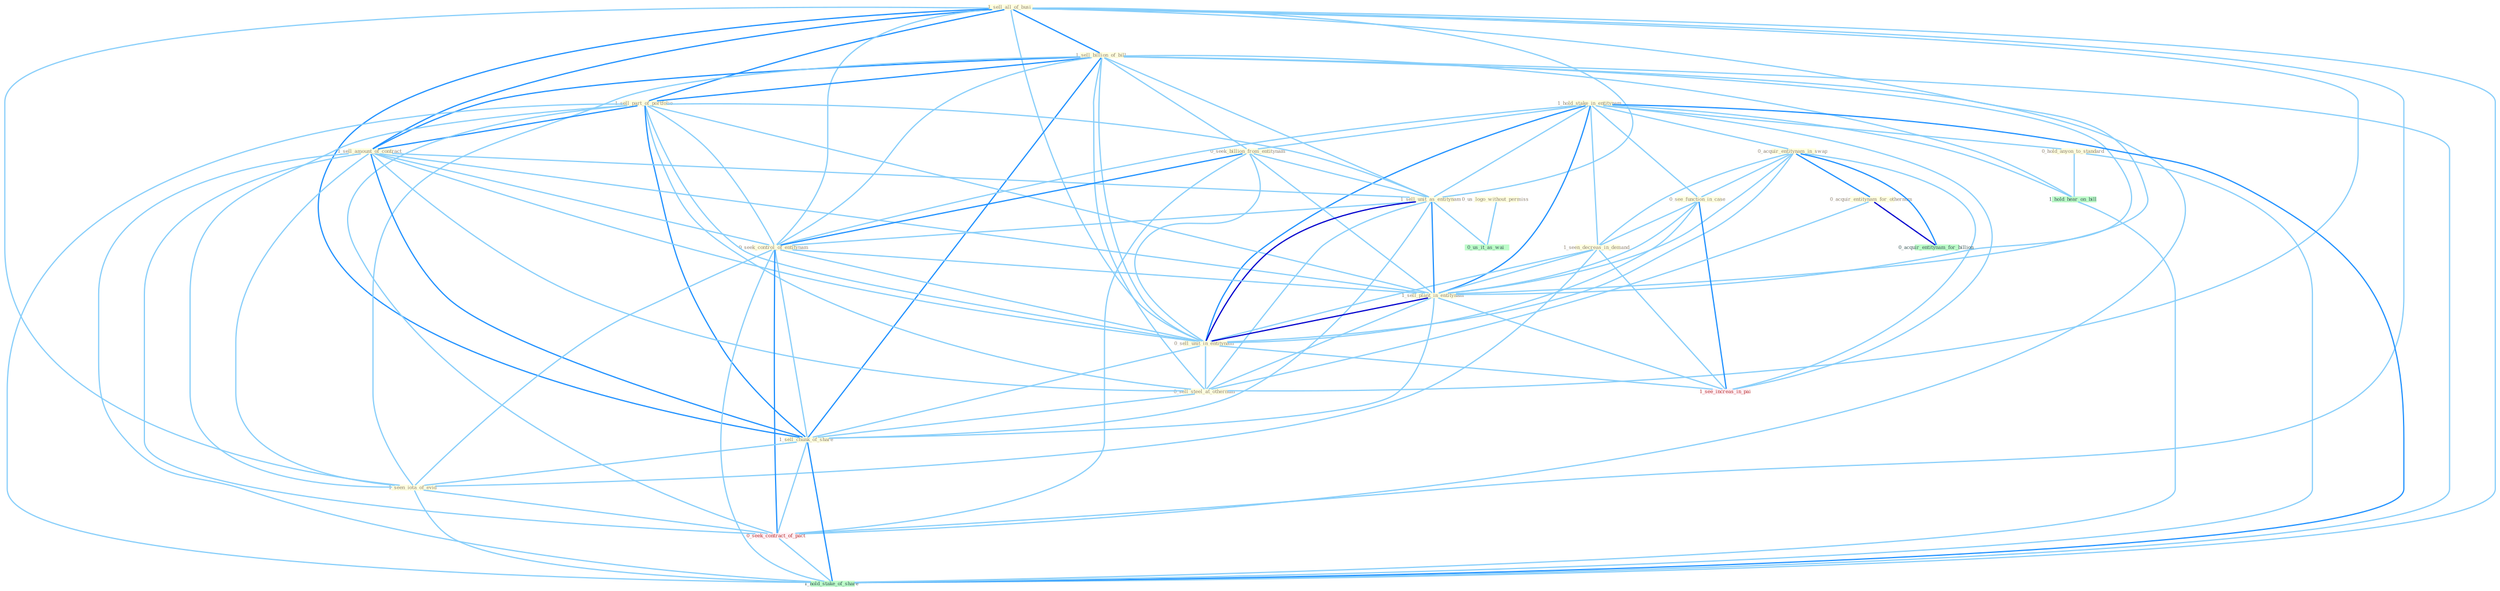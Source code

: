 Graph G{ 
    node
    [shape=polygon,style=filled,width=.5,height=.06,color="#BDFCC9",fixedsize=true,fontsize=4,
    fontcolor="#2f4f4f"];
    {node
    [color="#ffffe0", fontcolor="#8b7d6b"] "1_sell_all_of_busi " "1_sell_billion_of_bill " "1_hold_stake_in_entitynam " "1_sell_part_of_portfolio " "1_sell_amount_of_contract " "0_acquir_entitynam_in_swap " "0_see_function_in_case " "0_seek_billion_from_entitynam " "1_seen_decreas_in_demand " "1_sell_unit_as_entitynam " "0_acquir_entitynam_for_othernum " "0_seek_control_of_entitynam " "1_sell_plant_in_entitynam " "0_us_logo_without_permiss " "0_sell_unit_in_entitynam " "0_sell_steel_at_othernum " "0_hold_anyon_to_standard " "1_sell_chunk_of_share " "1_seen_iota_of_evid "}
{node [color="#fff0f5", fontcolor="#b22222"] "0_seek_contract_of_pact " "1_see_increas_in_pai "}
edge [color="#B0E2FF"];

	"1_sell_all_of_busi " -- "1_sell_billion_of_bill " [w="2", color="#1e90ff" , len=0.8];
	"1_sell_all_of_busi " -- "1_sell_part_of_portfolio " [w="2", color="#1e90ff" , len=0.8];
	"1_sell_all_of_busi " -- "1_sell_amount_of_contract " [w="2", color="#1e90ff" , len=0.8];
	"1_sell_all_of_busi " -- "1_sell_unit_as_entitynam " [w="1", color="#87cefa" ];
	"1_sell_all_of_busi " -- "0_seek_control_of_entitynam " [w="1", color="#87cefa" ];
	"1_sell_all_of_busi " -- "1_sell_plant_in_entitynam " [w="1", color="#87cefa" ];
	"1_sell_all_of_busi " -- "0_sell_unit_in_entitynam " [w="1", color="#87cefa" ];
	"1_sell_all_of_busi " -- "0_sell_steel_at_othernum " [w="1", color="#87cefa" ];
	"1_sell_all_of_busi " -- "1_sell_chunk_of_share " [w="2", color="#1e90ff" , len=0.8];
	"1_sell_all_of_busi " -- "1_seen_iota_of_evid " [w="1", color="#87cefa" ];
	"1_sell_all_of_busi " -- "0_seek_contract_of_pact " [w="1", color="#87cefa" ];
	"1_sell_all_of_busi " -- "1_hold_stake_of_share " [w="1", color="#87cefa" ];
	"1_sell_billion_of_bill " -- "1_sell_part_of_portfolio " [w="2", color="#1e90ff" , len=0.8];
	"1_sell_billion_of_bill " -- "1_sell_amount_of_contract " [w="2", color="#1e90ff" , len=0.8];
	"1_sell_billion_of_bill " -- "0_seek_billion_from_entitynam " [w="1", color="#87cefa" ];
	"1_sell_billion_of_bill " -- "1_sell_unit_as_entitynam " [w="1", color="#87cefa" ];
	"1_sell_billion_of_bill " -- "0_seek_control_of_entitynam " [w="1", color="#87cefa" ];
	"1_sell_billion_of_bill " -- "1_sell_plant_in_entitynam " [w="1", color="#87cefa" ];
	"1_sell_billion_of_bill " -- "0_sell_unit_in_entitynam " [w="1", color="#87cefa" ];
	"1_sell_billion_of_bill " -- "0_sell_steel_at_othernum " [w="1", color="#87cefa" ];
	"1_sell_billion_of_bill " -- "1_sell_chunk_of_share " [w="2", color="#1e90ff" , len=0.8];
	"1_sell_billion_of_bill " -- "1_seen_iota_of_evid " [w="1", color="#87cefa" ];
	"1_sell_billion_of_bill " -- "0_seek_contract_of_pact " [w="1", color="#87cefa" ];
	"1_sell_billion_of_bill " -- "1_hold_hear_on_bill " [w="1", color="#87cefa" ];
	"1_sell_billion_of_bill " -- "1_hold_stake_of_share " [w="1", color="#87cefa" ];
	"1_hold_stake_in_entitynam " -- "0_acquir_entitynam_in_swap " [w="1", color="#87cefa" ];
	"1_hold_stake_in_entitynam " -- "0_see_function_in_case " [w="1", color="#87cefa" ];
	"1_hold_stake_in_entitynam " -- "0_seek_billion_from_entitynam " [w="1", color="#87cefa" ];
	"1_hold_stake_in_entitynam " -- "1_seen_decreas_in_demand " [w="1", color="#87cefa" ];
	"1_hold_stake_in_entitynam " -- "1_sell_unit_as_entitynam " [w="1", color="#87cefa" ];
	"1_hold_stake_in_entitynam " -- "0_seek_control_of_entitynam " [w="1", color="#87cefa" ];
	"1_hold_stake_in_entitynam " -- "1_sell_plant_in_entitynam " [w="2", color="#1e90ff" , len=0.8];
	"1_hold_stake_in_entitynam " -- "0_sell_unit_in_entitynam " [w="2", color="#1e90ff" , len=0.8];
	"1_hold_stake_in_entitynam " -- "0_hold_anyon_to_standard " [w="1", color="#87cefa" ];
	"1_hold_stake_in_entitynam " -- "1_see_increas_in_pai " [w="1", color="#87cefa" ];
	"1_hold_stake_in_entitynam " -- "1_hold_hear_on_bill " [w="1", color="#87cefa" ];
	"1_hold_stake_in_entitynam " -- "1_hold_stake_of_share " [w="2", color="#1e90ff" , len=0.8];
	"1_sell_part_of_portfolio " -- "1_sell_amount_of_contract " [w="2", color="#1e90ff" , len=0.8];
	"1_sell_part_of_portfolio " -- "1_sell_unit_as_entitynam " [w="1", color="#87cefa" ];
	"1_sell_part_of_portfolio " -- "0_seek_control_of_entitynam " [w="1", color="#87cefa" ];
	"1_sell_part_of_portfolio " -- "1_sell_plant_in_entitynam " [w="1", color="#87cefa" ];
	"1_sell_part_of_portfolio " -- "0_sell_unit_in_entitynam " [w="1", color="#87cefa" ];
	"1_sell_part_of_portfolio " -- "0_sell_steel_at_othernum " [w="1", color="#87cefa" ];
	"1_sell_part_of_portfolio " -- "1_sell_chunk_of_share " [w="2", color="#1e90ff" , len=0.8];
	"1_sell_part_of_portfolio " -- "1_seen_iota_of_evid " [w="1", color="#87cefa" ];
	"1_sell_part_of_portfolio " -- "0_seek_contract_of_pact " [w="1", color="#87cefa" ];
	"1_sell_part_of_portfolio " -- "1_hold_stake_of_share " [w="1", color="#87cefa" ];
	"1_sell_amount_of_contract " -- "1_sell_unit_as_entitynam " [w="1", color="#87cefa" ];
	"1_sell_amount_of_contract " -- "0_seek_control_of_entitynam " [w="1", color="#87cefa" ];
	"1_sell_amount_of_contract " -- "1_sell_plant_in_entitynam " [w="1", color="#87cefa" ];
	"1_sell_amount_of_contract " -- "0_sell_unit_in_entitynam " [w="1", color="#87cefa" ];
	"1_sell_amount_of_contract " -- "0_sell_steel_at_othernum " [w="1", color="#87cefa" ];
	"1_sell_amount_of_contract " -- "1_sell_chunk_of_share " [w="2", color="#1e90ff" , len=0.8];
	"1_sell_amount_of_contract " -- "1_seen_iota_of_evid " [w="1", color="#87cefa" ];
	"1_sell_amount_of_contract " -- "0_seek_contract_of_pact " [w="1", color="#87cefa" ];
	"1_sell_amount_of_contract " -- "1_hold_stake_of_share " [w="1", color="#87cefa" ];
	"0_acquir_entitynam_in_swap " -- "0_see_function_in_case " [w="1", color="#87cefa" ];
	"0_acquir_entitynam_in_swap " -- "1_seen_decreas_in_demand " [w="1", color="#87cefa" ];
	"0_acquir_entitynam_in_swap " -- "0_acquir_entitynam_for_othernum " [w="2", color="#1e90ff" , len=0.8];
	"0_acquir_entitynam_in_swap " -- "1_sell_plant_in_entitynam " [w="1", color="#87cefa" ];
	"0_acquir_entitynam_in_swap " -- "0_sell_unit_in_entitynam " [w="1", color="#87cefa" ];
	"0_acquir_entitynam_in_swap " -- "0_acquir_entitynam_for_billion " [w="2", color="#1e90ff" , len=0.8];
	"0_acquir_entitynam_in_swap " -- "1_see_increas_in_pai " [w="1", color="#87cefa" ];
	"0_see_function_in_case " -- "1_seen_decreas_in_demand " [w="1", color="#87cefa" ];
	"0_see_function_in_case " -- "1_sell_plant_in_entitynam " [w="1", color="#87cefa" ];
	"0_see_function_in_case " -- "0_sell_unit_in_entitynam " [w="1", color="#87cefa" ];
	"0_see_function_in_case " -- "1_see_increas_in_pai " [w="2", color="#1e90ff" , len=0.8];
	"0_seek_billion_from_entitynam " -- "1_sell_unit_as_entitynam " [w="1", color="#87cefa" ];
	"0_seek_billion_from_entitynam " -- "0_seek_control_of_entitynam " [w="2", color="#1e90ff" , len=0.8];
	"0_seek_billion_from_entitynam " -- "1_sell_plant_in_entitynam " [w="1", color="#87cefa" ];
	"0_seek_billion_from_entitynam " -- "0_sell_unit_in_entitynam " [w="1", color="#87cefa" ];
	"0_seek_billion_from_entitynam " -- "0_seek_contract_of_pact " [w="1", color="#87cefa" ];
	"1_seen_decreas_in_demand " -- "1_sell_plant_in_entitynam " [w="1", color="#87cefa" ];
	"1_seen_decreas_in_demand " -- "0_sell_unit_in_entitynam " [w="1", color="#87cefa" ];
	"1_seen_decreas_in_demand " -- "1_seen_iota_of_evid " [w="1", color="#87cefa" ];
	"1_seen_decreas_in_demand " -- "1_see_increas_in_pai " [w="1", color="#87cefa" ];
	"1_sell_unit_as_entitynam " -- "0_seek_control_of_entitynam " [w="1", color="#87cefa" ];
	"1_sell_unit_as_entitynam " -- "1_sell_plant_in_entitynam " [w="2", color="#1e90ff" , len=0.8];
	"1_sell_unit_as_entitynam " -- "0_sell_unit_in_entitynam " [w="3", color="#0000cd" , len=0.6];
	"1_sell_unit_as_entitynam " -- "0_sell_steel_at_othernum " [w="1", color="#87cefa" ];
	"1_sell_unit_as_entitynam " -- "1_sell_chunk_of_share " [w="1", color="#87cefa" ];
	"1_sell_unit_as_entitynam " -- "0_us_it_as_wai " [w="1", color="#87cefa" ];
	"0_acquir_entitynam_for_othernum " -- "0_sell_steel_at_othernum " [w="1", color="#87cefa" ];
	"0_acquir_entitynam_for_othernum " -- "0_acquir_entitynam_for_billion " [w="3", color="#0000cd" , len=0.6];
	"0_seek_control_of_entitynam " -- "1_sell_plant_in_entitynam " [w="1", color="#87cefa" ];
	"0_seek_control_of_entitynam " -- "0_sell_unit_in_entitynam " [w="1", color="#87cefa" ];
	"0_seek_control_of_entitynam " -- "1_sell_chunk_of_share " [w="1", color="#87cefa" ];
	"0_seek_control_of_entitynam " -- "1_seen_iota_of_evid " [w="1", color="#87cefa" ];
	"0_seek_control_of_entitynam " -- "0_seek_contract_of_pact " [w="2", color="#1e90ff" , len=0.8];
	"0_seek_control_of_entitynam " -- "1_hold_stake_of_share " [w="1", color="#87cefa" ];
	"1_sell_plant_in_entitynam " -- "0_sell_unit_in_entitynam " [w="3", color="#0000cd" , len=0.6];
	"1_sell_plant_in_entitynam " -- "0_sell_steel_at_othernum " [w="1", color="#87cefa" ];
	"1_sell_plant_in_entitynam " -- "1_sell_chunk_of_share " [w="1", color="#87cefa" ];
	"1_sell_plant_in_entitynam " -- "1_see_increas_in_pai " [w="1", color="#87cefa" ];
	"0_us_logo_without_permiss " -- "0_us_it_as_wai " [w="1", color="#87cefa" ];
	"0_sell_unit_in_entitynam " -- "0_sell_steel_at_othernum " [w="1", color="#87cefa" ];
	"0_sell_unit_in_entitynam " -- "1_sell_chunk_of_share " [w="1", color="#87cefa" ];
	"0_sell_unit_in_entitynam " -- "1_see_increas_in_pai " [w="1", color="#87cefa" ];
	"0_sell_steel_at_othernum " -- "1_sell_chunk_of_share " [w="1", color="#87cefa" ];
	"0_hold_anyon_to_standard " -- "1_hold_hear_on_bill " [w="1", color="#87cefa" ];
	"0_hold_anyon_to_standard " -- "1_hold_stake_of_share " [w="1", color="#87cefa" ];
	"1_sell_chunk_of_share " -- "1_seen_iota_of_evid " [w="1", color="#87cefa" ];
	"1_sell_chunk_of_share " -- "0_seek_contract_of_pact " [w="1", color="#87cefa" ];
	"1_sell_chunk_of_share " -- "1_hold_stake_of_share " [w="2", color="#1e90ff" , len=0.8];
	"1_seen_iota_of_evid " -- "0_seek_contract_of_pact " [w="1", color="#87cefa" ];
	"1_seen_iota_of_evid " -- "1_hold_stake_of_share " [w="1", color="#87cefa" ];
	"0_seek_contract_of_pact " -- "1_hold_stake_of_share " [w="1", color="#87cefa" ];
	"1_hold_hear_on_bill " -- "1_hold_stake_of_share " [w="1", color="#87cefa" ];
}